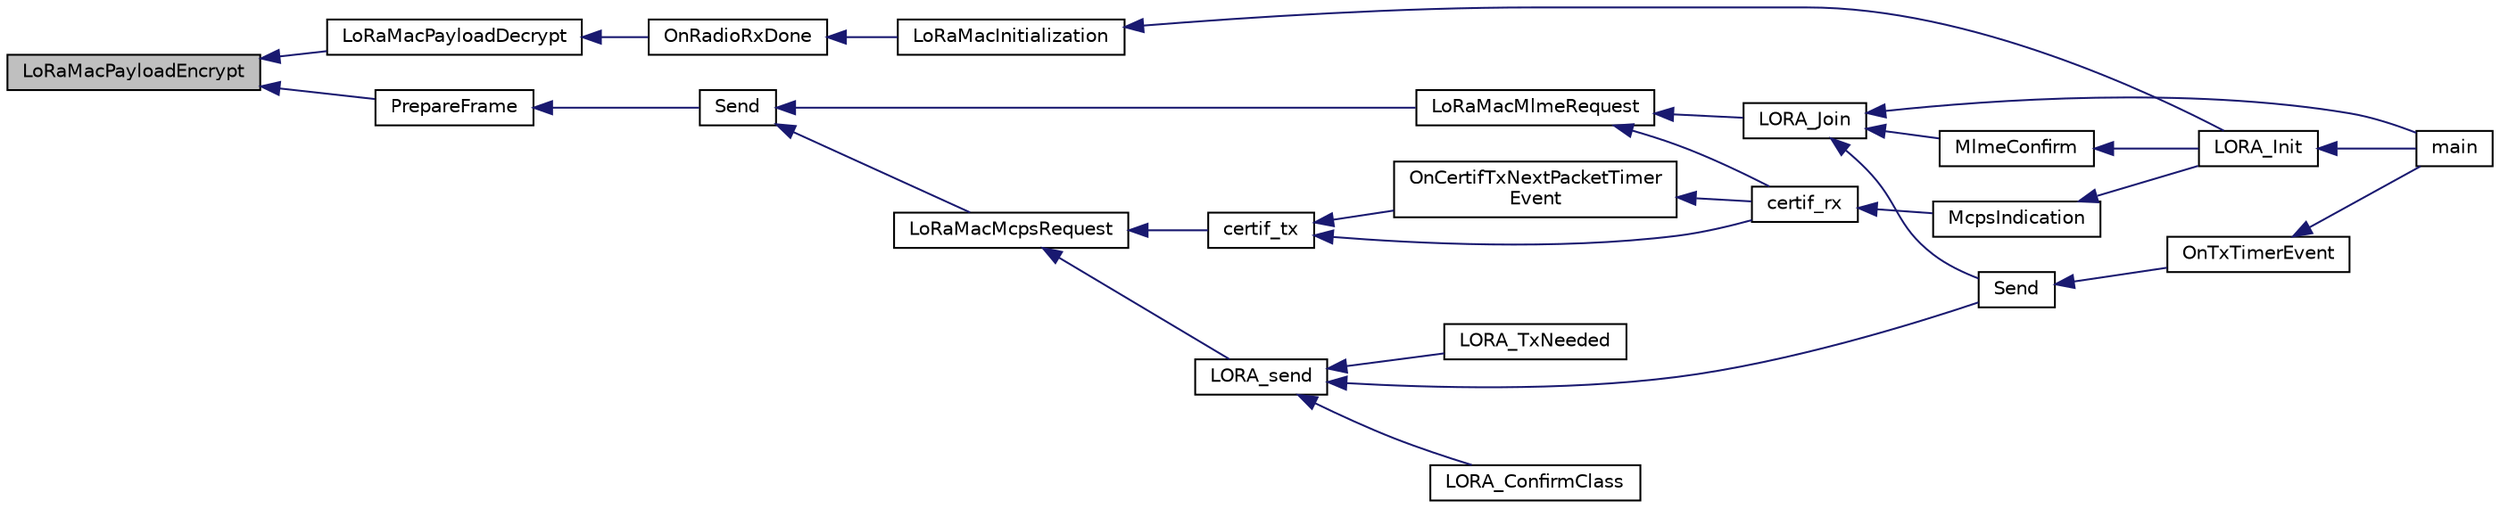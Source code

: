 digraph "LoRaMacPayloadEncrypt"
{
  edge [fontname="Helvetica",fontsize="10",labelfontname="Helvetica",labelfontsize="10"];
  node [fontname="Helvetica",fontsize="10",shape=record];
  rankdir="LR";
  Node121 [label="LoRaMacPayloadEncrypt",height=0.2,width=0.4,color="black", fillcolor="grey75", style="filled", fontcolor="black"];
  Node121 -> Node122 [dir="back",color="midnightblue",fontsize="10",style="solid"];
  Node122 [label="PrepareFrame",height=0.2,width=0.4,color="black", fillcolor="white", style="filled",URL="$_lo_ra_mac_8c.html#a1c2e41a970de949b0b59a8177cb8ef29",tooltip="LoRaMAC layer frame buffer initialization "];
  Node122 -> Node123 [dir="back",color="midnightblue",fontsize="10",style="solid"];
  Node123 [label="Send",height=0.2,width=0.4,color="black", fillcolor="white", style="filled",URL="$_lo_ra_mac_8c.html#a1d5d30b5cbe0349bab89375480c377bf",tooltip="LoRaMAC layer generic send frame "];
  Node123 -> Node124 [dir="back",color="midnightblue",fontsize="10",style="solid"];
  Node124 [label="LoRaMacMlmeRequest",height=0.2,width=0.4,color="black", fillcolor="white", style="filled",URL="$group___l_o_r_a_m_a_c.html#ga097113f30feecc17c780940ff74af33e",tooltip="LoRaMAC MLME-Request "];
  Node124 -> Node125 [dir="back",color="midnightblue",fontsize="10",style="solid"];
  Node125 [label="certif_rx",height=0.2,width=0.4,color="black", fillcolor="white", style="filled",URL="$lora-test_8h.html#ad5e51928ecf0cca8d4f33f9e9c10aba4"];
  Node125 -> Node126 [dir="back",color="midnightblue",fontsize="10",style="solid"];
  Node126 [label="McpsIndication",height=0.2,width=0.4,color="black", fillcolor="white", style="filled",URL="$lora_8c.html#aa62f56dcd70e02213fc6e5d0f04b3d1c",tooltip="MCPS-Indication event function "];
  Node126 -> Node127 [dir="back",color="midnightblue",fontsize="10",style="solid"];
  Node127 [label="LORA_Init",height=0.2,width=0.4,color="black", fillcolor="white", style="filled",URL="$lora_8h.html#a60e6c21550fcaf1cadb87454348046ad",tooltip="Lora Initialisation "];
  Node127 -> Node128 [dir="back",color="midnightblue",fontsize="10",style="solid"];
  Node128 [label="main",height=0.2,width=0.4,color="black", fillcolor="white", style="filled",URL="$main_8c.html#a840291bc02cba5474a4cb46a9b9566fe",tooltip="Main program "];
  Node124 -> Node129 [dir="back",color="midnightblue",fontsize="10",style="solid"];
  Node129 [label="LORA_Join",height=0.2,width=0.4,color="black", fillcolor="white", style="filled",URL="$lora_8h.html#a3671e53923a80ddbbd43e56342fd94fa",tooltip="Join a Lora Network in classA  if the device is ABP, this is a pass through functon ..."];
  Node129 -> Node130 [dir="back",color="midnightblue",fontsize="10",style="solid"];
  Node130 [label="MlmeConfirm",height=0.2,width=0.4,color="black", fillcolor="white", style="filled",URL="$lora_8c.html#ab72b68cc96c6187003c5dd6e325a74c7",tooltip="MLME-Confirm event function "];
  Node130 -> Node127 [dir="back",color="midnightblue",fontsize="10",style="solid"];
  Node129 -> Node128 [dir="back",color="midnightblue",fontsize="10",style="solid"];
  Node129 -> Node131 [dir="back",color="midnightblue",fontsize="10",style="solid"];
  Node131 [label="Send",height=0.2,width=0.4,color="black", fillcolor="white", style="filled",URL="$main_8c.html#ac96d7cf33dce81bb57a803bb3839d458"];
  Node131 -> Node132 [dir="back",color="midnightblue",fontsize="10",style="solid"];
  Node132 [label="OnTxTimerEvent",height=0.2,width=0.4,color="black", fillcolor="white", style="filled",URL="$main_8c.html#aa660732a6ebc018e235409094d603160"];
  Node132 -> Node128 [dir="back",color="midnightblue",fontsize="10",style="solid"];
  Node123 -> Node133 [dir="back",color="midnightblue",fontsize="10",style="solid"];
  Node133 [label="LoRaMacMcpsRequest",height=0.2,width=0.4,color="black", fillcolor="white", style="filled",URL="$group___l_o_r_a_m_a_c.html#ga79768f8a3c22aaff84d4dfcc77ad508c",tooltip="LoRaMAC MCPS-Request "];
  Node133 -> Node134 [dir="back",color="midnightblue",fontsize="10",style="solid"];
  Node134 [label="certif_tx",height=0.2,width=0.4,color="black", fillcolor="white", style="filled",URL="$lora-test_8c.html#a735361add977554215fd3e1e70b74760"];
  Node134 -> Node125 [dir="back",color="midnightblue",fontsize="10",style="solid"];
  Node134 -> Node135 [dir="back",color="midnightblue",fontsize="10",style="solid"];
  Node135 [label="OnCertifTxNextPacketTimer\lEvent",height=0.2,width=0.4,color="black", fillcolor="white", style="filled",URL="$lora-test_8c.html#a2e3edcd940d4df35743fe87783f89bbc",tooltip="Function executed on TxNextPacket Timeout event "];
  Node135 -> Node125 [dir="back",color="midnightblue",fontsize="10",style="solid"];
  Node133 -> Node136 [dir="back",color="midnightblue",fontsize="10",style="solid"];
  Node136 [label="LORA_send",height=0.2,width=0.4,color="black", fillcolor="white", style="filled",URL="$lora_8h.html#a343d8f2ddf9b21cb458e4a3e09076b5e",tooltip="run Lora classA state Machine "];
  Node136 -> Node131 [dir="back",color="midnightblue",fontsize="10",style="solid"];
  Node136 -> Node137 [dir="back",color="midnightblue",fontsize="10",style="solid"];
  Node137 [label="LORA_ConfirmClass",height=0.2,width=0.4,color="black", fillcolor="white", style="filled",URL="$main_8c.html#abf14859b334f10d0a38ee8489bee4bc1"];
  Node136 -> Node138 [dir="back",color="midnightblue",fontsize="10",style="solid"];
  Node138 [label="LORA_TxNeeded",height=0.2,width=0.4,color="black", fillcolor="white", style="filled",URL="$main_8c.html#a0bc8d6aec6bbd336bb8fd19cedd8a8b3"];
  Node121 -> Node139 [dir="back",color="midnightblue",fontsize="10",style="solid"];
  Node139 [label="LoRaMacPayloadDecrypt",height=0.2,width=0.4,color="black", fillcolor="white", style="filled",URL="$group___l_o_r_a_m_a_c___c_r_y_p_t_o.html#ga41f9ba19f61b195420914ed58c8b94c7"];
  Node139 -> Node140 [dir="back",color="midnightblue",fontsize="10",style="solid"];
  Node140 [label="OnRadioRxDone",height=0.2,width=0.4,color="black", fillcolor="white", style="filled",URL="$_lo_ra_mac_8c.html#a34d9307ff02304a070ade799731ae0ed",tooltip="Function to be executed on Radio Rx Done event "];
  Node140 -> Node141 [dir="back",color="midnightblue",fontsize="10",style="solid"];
  Node141 [label="LoRaMacInitialization",height=0.2,width=0.4,color="black", fillcolor="white", style="filled",URL="$group___l_o_r_a_m_a_c.html#ga7ca445cf825e45999810b3991273eba5",tooltip="LoRaMAC layer initialization "];
  Node141 -> Node127 [dir="back",color="midnightblue",fontsize="10",style="solid"];
}
